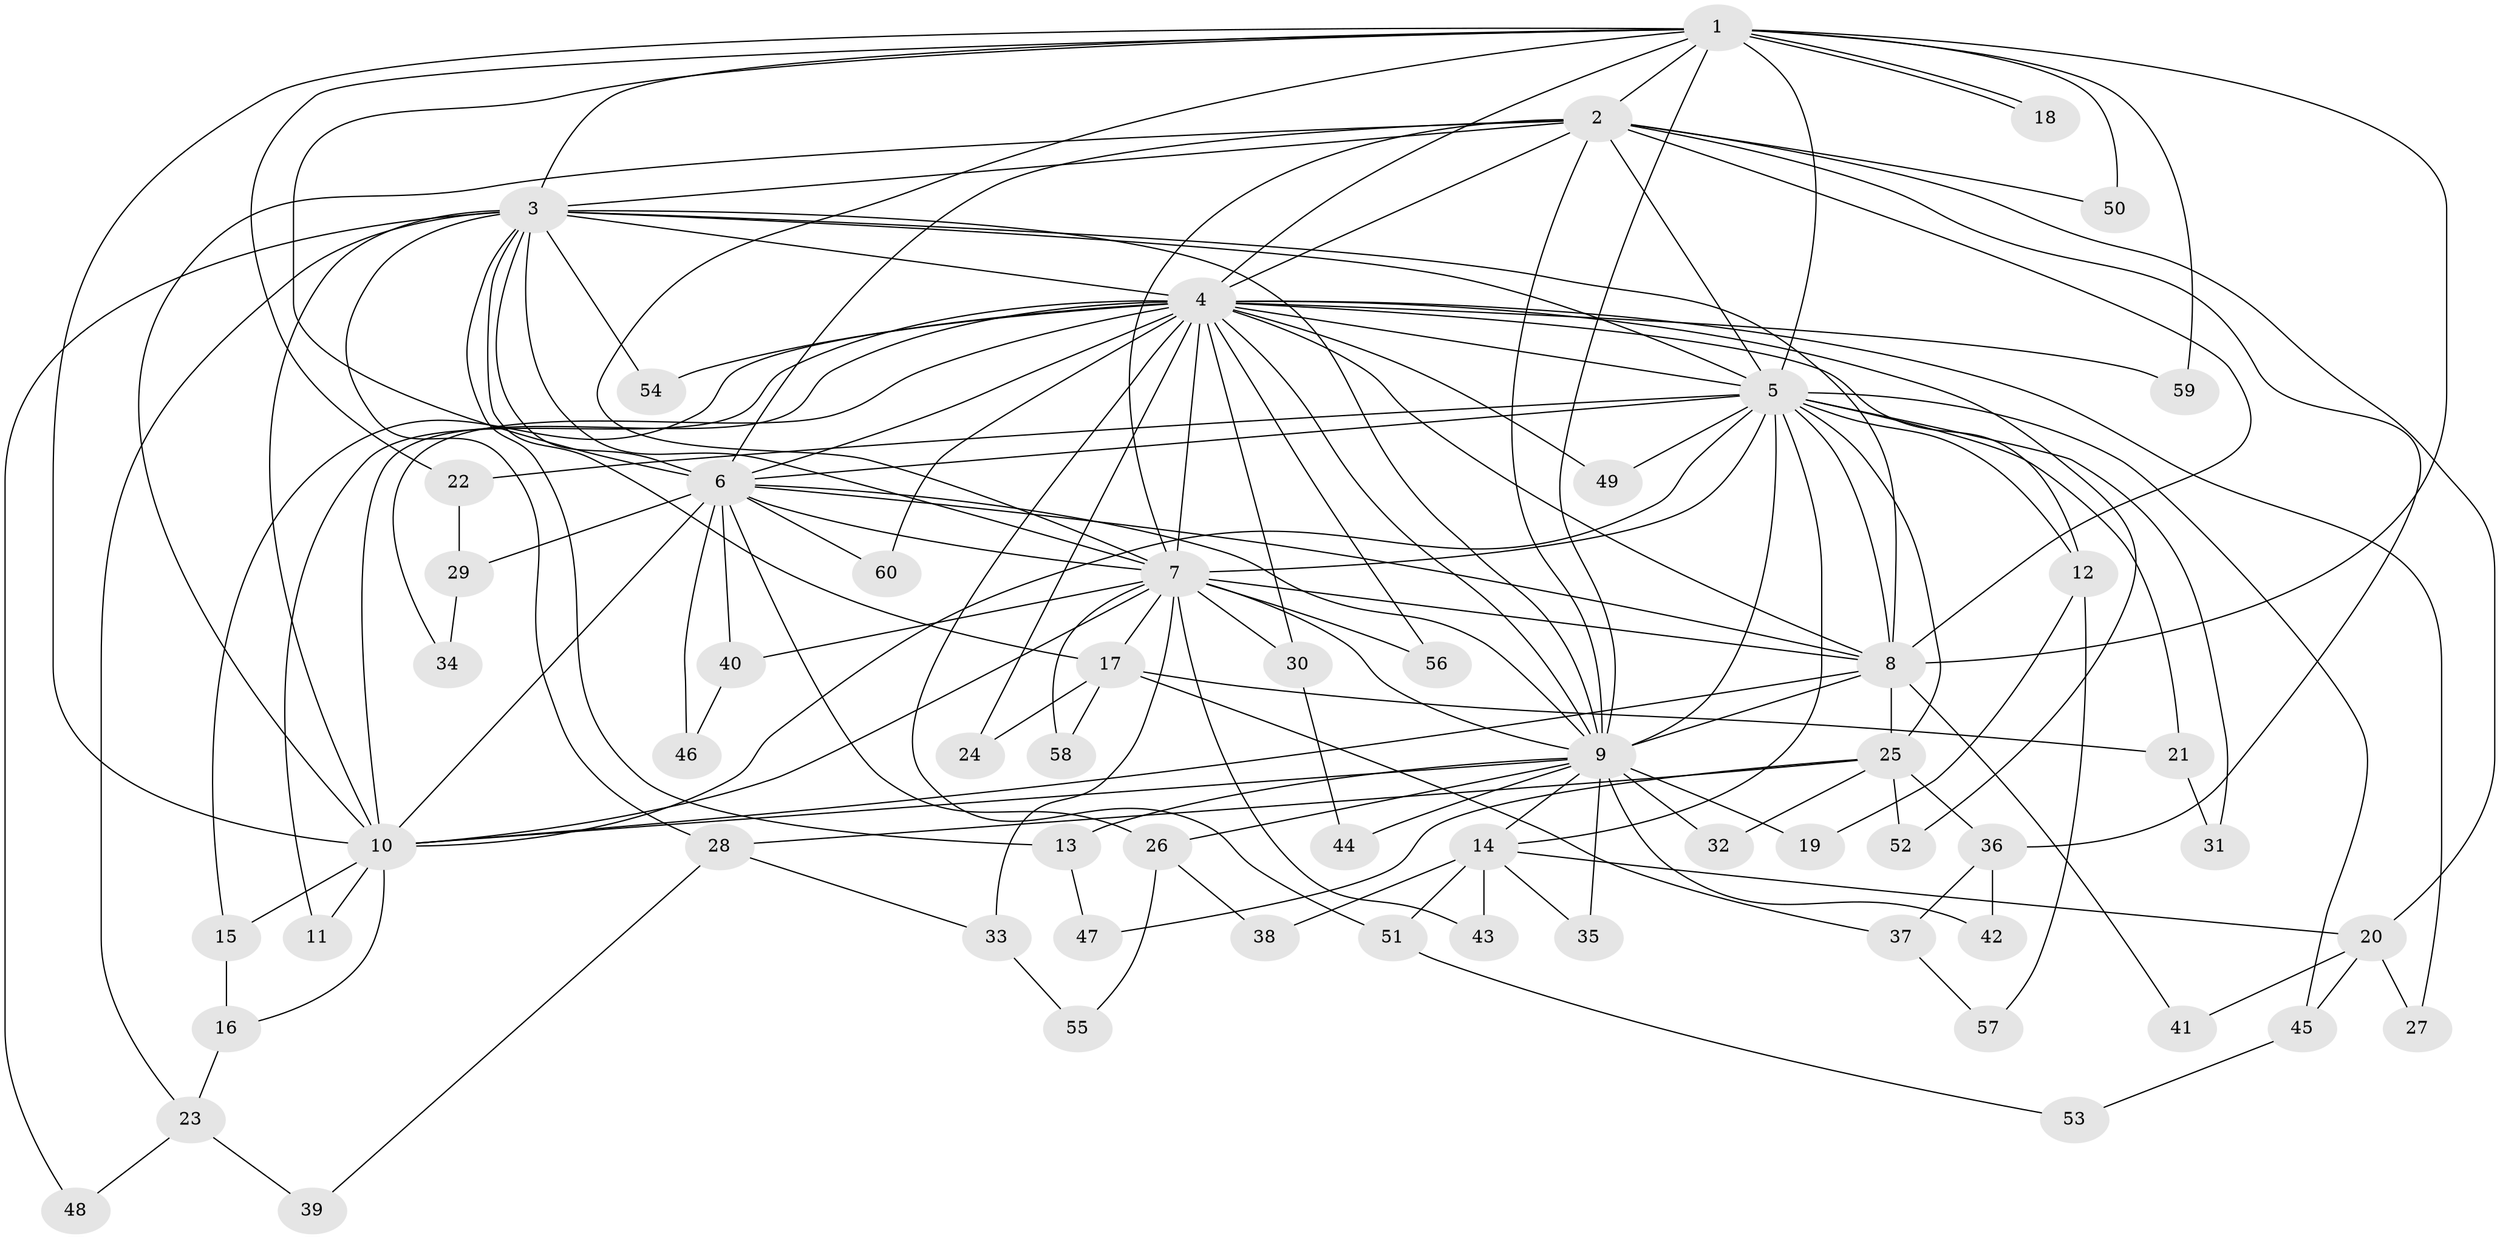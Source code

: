 // Generated by graph-tools (version 1.1) at 2025/11/02/27/25 16:11:08]
// undirected, 60 vertices, 145 edges
graph export_dot {
graph [start="1"]
  node [color=gray90,style=filled];
  1;
  2;
  3;
  4;
  5;
  6;
  7;
  8;
  9;
  10;
  11;
  12;
  13;
  14;
  15;
  16;
  17;
  18;
  19;
  20;
  21;
  22;
  23;
  24;
  25;
  26;
  27;
  28;
  29;
  30;
  31;
  32;
  33;
  34;
  35;
  36;
  37;
  38;
  39;
  40;
  41;
  42;
  43;
  44;
  45;
  46;
  47;
  48;
  49;
  50;
  51;
  52;
  53;
  54;
  55;
  56;
  57;
  58;
  59;
  60;
  1 -- 2;
  1 -- 3;
  1 -- 4;
  1 -- 5;
  1 -- 6;
  1 -- 7;
  1 -- 8;
  1 -- 9;
  1 -- 10;
  1 -- 18;
  1 -- 18;
  1 -- 22;
  1 -- 50;
  1 -- 59;
  2 -- 3;
  2 -- 4;
  2 -- 5;
  2 -- 6;
  2 -- 7;
  2 -- 8;
  2 -- 9;
  2 -- 10;
  2 -- 20;
  2 -- 36;
  2 -- 50;
  3 -- 4;
  3 -- 5;
  3 -- 6;
  3 -- 7;
  3 -- 8;
  3 -- 9;
  3 -- 10;
  3 -- 13;
  3 -- 17;
  3 -- 23;
  3 -- 28;
  3 -- 48;
  3 -- 54;
  4 -- 5;
  4 -- 6;
  4 -- 7;
  4 -- 8;
  4 -- 9;
  4 -- 10;
  4 -- 11;
  4 -- 12;
  4 -- 15;
  4 -- 24;
  4 -- 27;
  4 -- 30;
  4 -- 34;
  4 -- 49;
  4 -- 51;
  4 -- 52;
  4 -- 54;
  4 -- 56;
  4 -- 59;
  4 -- 60;
  5 -- 6;
  5 -- 7;
  5 -- 8;
  5 -- 9;
  5 -- 10;
  5 -- 12;
  5 -- 14;
  5 -- 21;
  5 -- 22;
  5 -- 25;
  5 -- 31;
  5 -- 45;
  5 -- 49;
  6 -- 7;
  6 -- 8;
  6 -- 9;
  6 -- 10;
  6 -- 26;
  6 -- 29;
  6 -- 40;
  6 -- 46;
  6 -- 60;
  7 -- 8;
  7 -- 9;
  7 -- 10;
  7 -- 17;
  7 -- 30;
  7 -- 33;
  7 -- 40;
  7 -- 43;
  7 -- 56;
  7 -- 58;
  8 -- 9;
  8 -- 10;
  8 -- 25;
  8 -- 41;
  9 -- 10;
  9 -- 13;
  9 -- 14;
  9 -- 19;
  9 -- 26;
  9 -- 32;
  9 -- 35;
  9 -- 42;
  9 -- 44;
  10 -- 11;
  10 -- 15;
  10 -- 16;
  12 -- 19;
  12 -- 57;
  13 -- 47;
  14 -- 20;
  14 -- 35;
  14 -- 38;
  14 -- 43;
  14 -- 51;
  15 -- 16;
  16 -- 23;
  17 -- 21;
  17 -- 24;
  17 -- 37;
  17 -- 58;
  20 -- 27;
  20 -- 41;
  20 -- 45;
  21 -- 31;
  22 -- 29;
  23 -- 39;
  23 -- 48;
  25 -- 28;
  25 -- 32;
  25 -- 36;
  25 -- 47;
  25 -- 52;
  26 -- 38;
  26 -- 55;
  28 -- 33;
  28 -- 39;
  29 -- 34;
  30 -- 44;
  33 -- 55;
  36 -- 37;
  36 -- 42;
  37 -- 57;
  40 -- 46;
  45 -- 53;
  51 -- 53;
}
